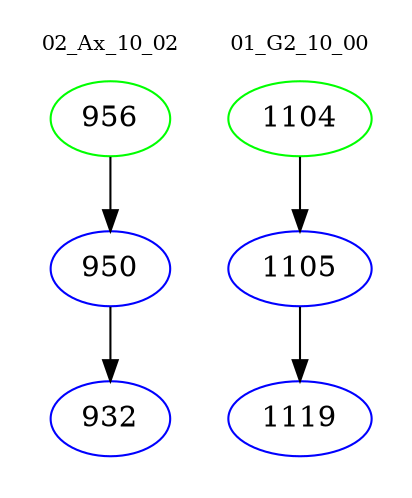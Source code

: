 digraph{
subgraph cluster_0 {
color = white
label = "02_Ax_10_02";
fontsize=10;
T0_956 [label="956", color="green"]
T0_956 -> T0_950 [color="black"]
T0_950 [label="950", color="blue"]
T0_950 -> T0_932 [color="black"]
T0_932 [label="932", color="blue"]
}
subgraph cluster_1 {
color = white
label = "01_G2_10_00";
fontsize=10;
T1_1104 [label="1104", color="green"]
T1_1104 -> T1_1105 [color="black"]
T1_1105 [label="1105", color="blue"]
T1_1105 -> T1_1119 [color="black"]
T1_1119 [label="1119", color="blue"]
}
}
